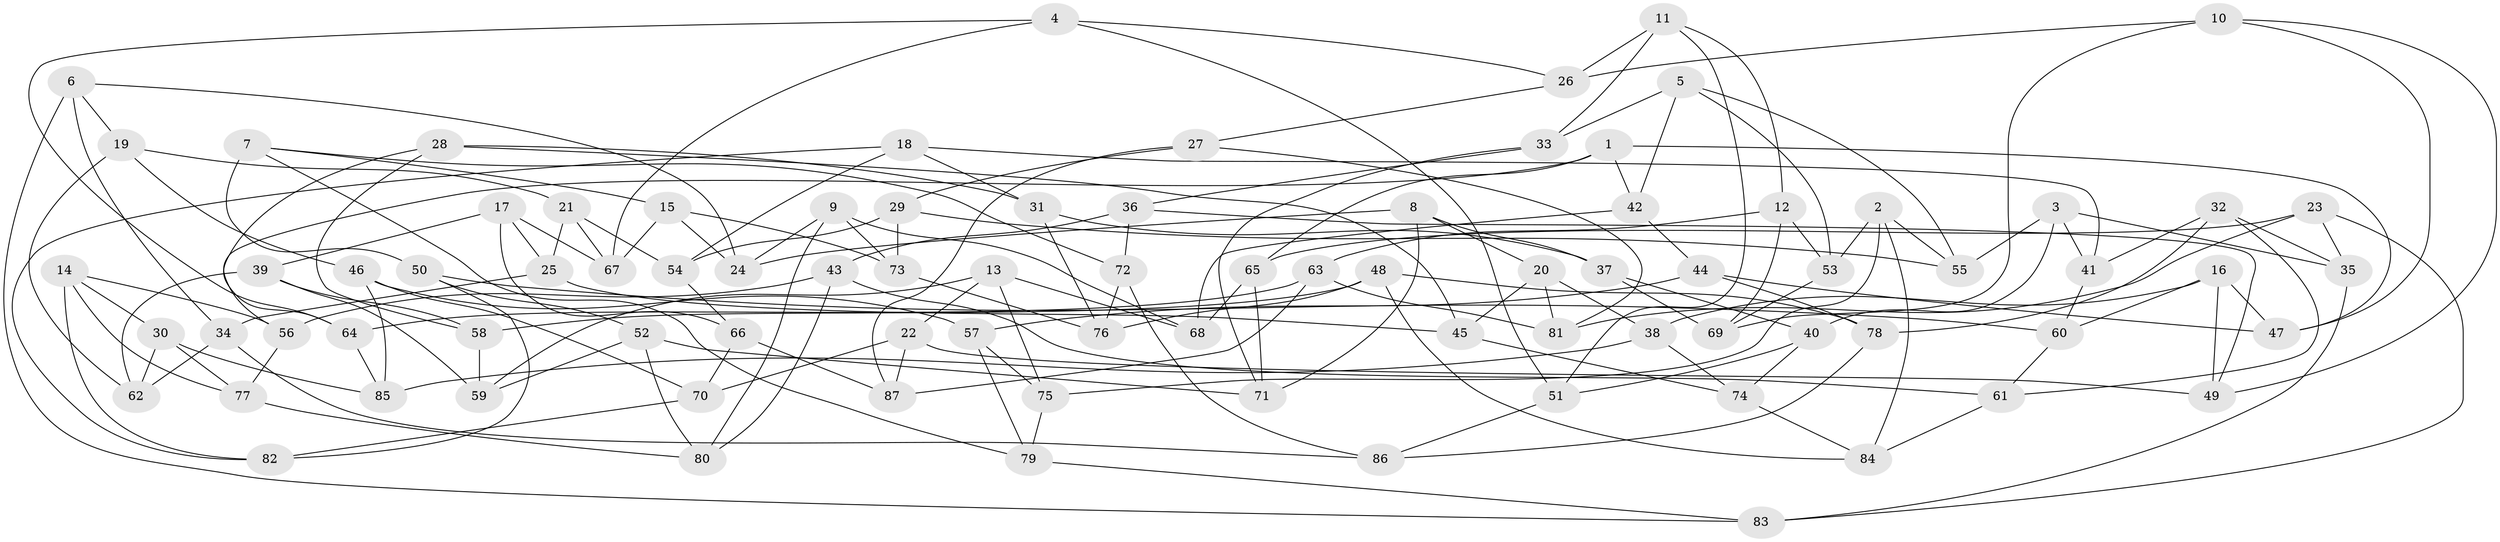 // Generated by graph-tools (version 1.1) at 2025/57/03/09/25 04:57:29]
// undirected, 87 vertices, 174 edges
graph export_dot {
graph [start="1"]
  node [color=gray90,style=filled];
  1;
  2;
  3;
  4;
  5;
  6;
  7;
  8;
  9;
  10;
  11;
  12;
  13;
  14;
  15;
  16;
  17;
  18;
  19;
  20;
  21;
  22;
  23;
  24;
  25;
  26;
  27;
  28;
  29;
  30;
  31;
  32;
  33;
  34;
  35;
  36;
  37;
  38;
  39;
  40;
  41;
  42;
  43;
  44;
  45;
  46;
  47;
  48;
  49;
  50;
  51;
  52;
  53;
  54;
  55;
  56;
  57;
  58;
  59;
  60;
  61;
  62;
  63;
  64;
  65;
  66;
  67;
  68;
  69;
  70;
  71;
  72;
  73;
  74;
  75;
  76;
  77;
  78;
  79;
  80;
  81;
  82;
  83;
  84;
  85;
  86;
  87;
  1 -- 56;
  1 -- 47;
  1 -- 42;
  1 -- 65;
  2 -- 53;
  2 -- 84;
  2 -- 55;
  2 -- 75;
  3 -- 35;
  3 -- 55;
  3 -- 41;
  3 -- 40;
  4 -- 64;
  4 -- 67;
  4 -- 26;
  4 -- 51;
  5 -- 33;
  5 -- 55;
  5 -- 42;
  5 -- 53;
  6 -- 34;
  6 -- 83;
  6 -- 24;
  6 -- 19;
  7 -- 72;
  7 -- 15;
  7 -- 50;
  7 -- 79;
  8 -- 71;
  8 -- 20;
  8 -- 24;
  8 -- 37;
  9 -- 73;
  9 -- 80;
  9 -- 24;
  9 -- 68;
  10 -- 49;
  10 -- 26;
  10 -- 69;
  10 -- 47;
  11 -- 51;
  11 -- 26;
  11 -- 33;
  11 -- 12;
  12 -- 53;
  12 -- 69;
  12 -- 63;
  13 -- 68;
  13 -- 59;
  13 -- 75;
  13 -- 22;
  14 -- 56;
  14 -- 82;
  14 -- 30;
  14 -- 77;
  15 -- 67;
  15 -- 24;
  15 -- 73;
  16 -- 49;
  16 -- 47;
  16 -- 60;
  16 -- 38;
  17 -- 66;
  17 -- 39;
  17 -- 25;
  17 -- 67;
  18 -- 31;
  18 -- 41;
  18 -- 54;
  18 -- 82;
  19 -- 62;
  19 -- 46;
  19 -- 21;
  20 -- 81;
  20 -- 45;
  20 -- 38;
  21 -- 25;
  21 -- 54;
  21 -- 67;
  22 -- 87;
  22 -- 70;
  22 -- 49;
  23 -- 35;
  23 -- 81;
  23 -- 65;
  23 -- 83;
  25 -- 45;
  25 -- 34;
  26 -- 27;
  27 -- 87;
  27 -- 29;
  27 -- 81;
  28 -- 58;
  28 -- 45;
  28 -- 31;
  28 -- 64;
  29 -- 54;
  29 -- 55;
  29 -- 73;
  30 -- 62;
  30 -- 85;
  30 -- 77;
  31 -- 37;
  31 -- 76;
  32 -- 78;
  32 -- 41;
  32 -- 35;
  32 -- 61;
  33 -- 71;
  33 -- 36;
  34 -- 86;
  34 -- 62;
  35 -- 83;
  36 -- 49;
  36 -- 43;
  36 -- 72;
  37 -- 40;
  37 -- 69;
  38 -- 74;
  38 -- 85;
  39 -- 59;
  39 -- 58;
  39 -- 62;
  40 -- 51;
  40 -- 74;
  41 -- 60;
  42 -- 68;
  42 -- 44;
  43 -- 56;
  43 -- 61;
  43 -- 80;
  44 -- 78;
  44 -- 47;
  44 -- 57;
  45 -- 74;
  46 -- 57;
  46 -- 70;
  46 -- 85;
  48 -- 58;
  48 -- 78;
  48 -- 84;
  48 -- 76;
  50 -- 60;
  50 -- 82;
  50 -- 52;
  51 -- 86;
  52 -- 71;
  52 -- 59;
  52 -- 80;
  53 -- 69;
  54 -- 66;
  56 -- 77;
  57 -- 79;
  57 -- 75;
  58 -- 59;
  60 -- 61;
  61 -- 84;
  63 -- 64;
  63 -- 87;
  63 -- 81;
  64 -- 85;
  65 -- 71;
  65 -- 68;
  66 -- 70;
  66 -- 87;
  70 -- 82;
  72 -- 76;
  72 -- 86;
  73 -- 76;
  74 -- 84;
  75 -- 79;
  77 -- 80;
  78 -- 86;
  79 -- 83;
}
